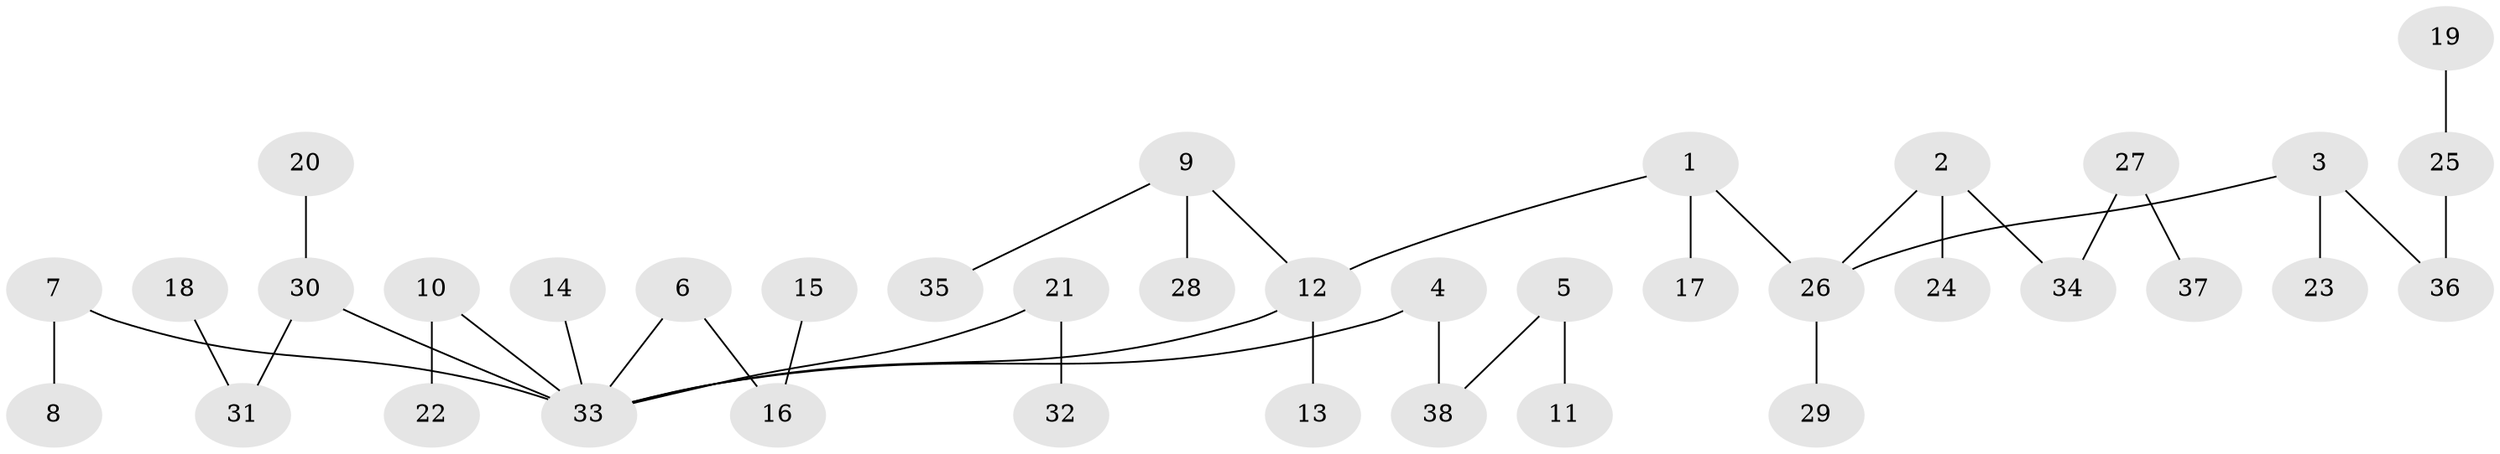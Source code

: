 // original degree distribution, {9: 0.013333333333333334, 6: 0.013333333333333334, 5: 0.02666666666666667, 3: 0.16, 4: 0.04, 1: 0.49333333333333335, 2: 0.25333333333333335}
// Generated by graph-tools (version 1.1) at 2025/37/03/04/25 23:37:26]
// undirected, 38 vertices, 37 edges
graph export_dot {
  node [color=gray90,style=filled];
  1;
  2;
  3;
  4;
  5;
  6;
  7;
  8;
  9;
  10;
  11;
  12;
  13;
  14;
  15;
  16;
  17;
  18;
  19;
  20;
  21;
  22;
  23;
  24;
  25;
  26;
  27;
  28;
  29;
  30;
  31;
  32;
  33;
  34;
  35;
  36;
  37;
  38;
  1 -- 12 [weight=1.0];
  1 -- 17 [weight=1.0];
  1 -- 26 [weight=1.0];
  2 -- 24 [weight=1.0];
  2 -- 26 [weight=1.0];
  2 -- 34 [weight=1.0];
  3 -- 23 [weight=1.0];
  3 -- 26 [weight=1.0];
  3 -- 36 [weight=1.0];
  4 -- 33 [weight=1.0];
  4 -- 38 [weight=1.0];
  5 -- 11 [weight=1.0];
  5 -- 38 [weight=1.0];
  6 -- 16 [weight=1.0];
  6 -- 33 [weight=1.0];
  7 -- 8 [weight=1.0];
  7 -- 33 [weight=1.0];
  9 -- 12 [weight=1.0];
  9 -- 28 [weight=1.0];
  9 -- 35 [weight=1.0];
  10 -- 22 [weight=1.0];
  10 -- 33 [weight=1.0];
  12 -- 13 [weight=1.0];
  12 -- 33 [weight=1.0];
  14 -- 33 [weight=1.0];
  15 -- 16 [weight=1.0];
  18 -- 31 [weight=1.0];
  19 -- 25 [weight=1.0];
  20 -- 30 [weight=1.0];
  21 -- 32 [weight=1.0];
  21 -- 33 [weight=1.0];
  25 -- 36 [weight=1.0];
  26 -- 29 [weight=1.0];
  27 -- 34 [weight=1.0];
  27 -- 37 [weight=1.0];
  30 -- 31 [weight=1.0];
  30 -- 33 [weight=1.0];
}
